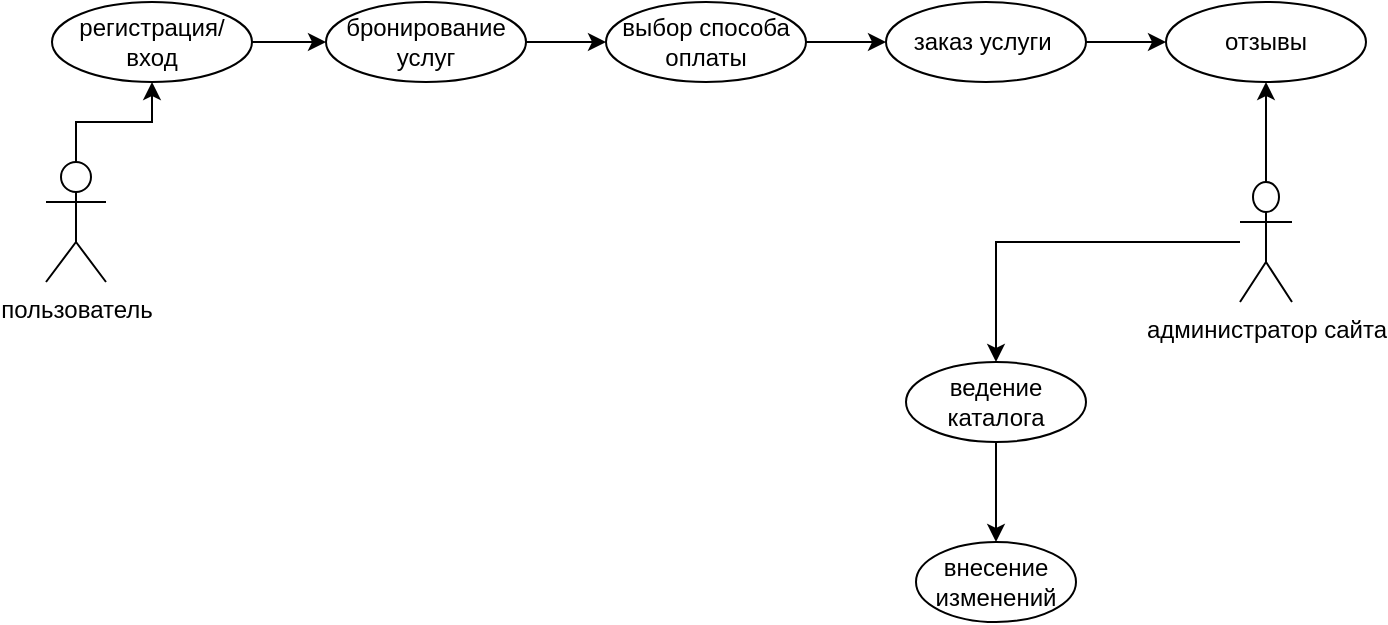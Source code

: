 <mxfile version="20.4.1" type="device"><diagram id="kIekuZj5HahYz84BiC2z" name="Страница 1"><mxGraphModel dx="1422" dy="789" grid="1" gridSize="10" guides="1" tooltips="1" connect="1" arrows="1" fold="1" page="1" pageScale="1" pageWidth="827" pageHeight="1169" math="0" shadow="0"><root><mxCell id="0"/><mxCell id="1" parent="0"/><mxCell id="19txa-ogVy9UiOwWPpfy-50" value="" style="edgeStyle=orthogonalEdgeStyle;rounded=0;orthogonalLoop=1;jettySize=auto;html=1;" edge="1" parent="1" source="19txa-ogVy9UiOwWPpfy-1" target="19txa-ogVy9UiOwWPpfy-28"><mxGeometry relative="1" as="geometry"/></mxCell><mxCell id="19txa-ogVy9UiOwWPpfy-1" value="пользователь" style="shape=umlActor;verticalLabelPosition=bottom;verticalAlign=top;html=1;outlineConnect=0;" vertex="1" parent="1"><mxGeometry x="120" y="240" width="30" height="60" as="geometry"/></mxCell><mxCell id="19txa-ogVy9UiOwWPpfy-58" value="" style="edgeStyle=orthogonalEdgeStyle;rounded=0;orthogonalLoop=1;jettySize=auto;html=1;" edge="1" parent="1" source="19txa-ogVy9UiOwWPpfy-28" target="19txa-ogVy9UiOwWPpfy-29"><mxGeometry relative="1" as="geometry"/></mxCell><mxCell id="19txa-ogVy9UiOwWPpfy-28" value="регистрация/вход" style="ellipse;whiteSpace=wrap;html=1;" vertex="1" parent="1"><mxGeometry x="123" y="160" width="100" height="40" as="geometry"/></mxCell><mxCell id="19txa-ogVy9UiOwWPpfy-54" value="" style="edgeStyle=orthogonalEdgeStyle;rounded=0;orthogonalLoop=1;jettySize=auto;html=1;" edge="1" parent="1" source="19txa-ogVy9UiOwWPpfy-29" target="19txa-ogVy9UiOwWPpfy-30"><mxGeometry relative="1" as="geometry"/></mxCell><mxCell id="19txa-ogVy9UiOwWPpfy-29" value="бронирование услуг" style="ellipse;whiteSpace=wrap;html=1;" vertex="1" parent="1"><mxGeometry x="260" y="160" width="100" height="40" as="geometry"/></mxCell><mxCell id="19txa-ogVy9UiOwWPpfy-55" value="" style="edgeStyle=orthogonalEdgeStyle;rounded=0;orthogonalLoop=1;jettySize=auto;html=1;" edge="1" parent="1" source="19txa-ogVy9UiOwWPpfy-30" target="19txa-ogVy9UiOwWPpfy-31"><mxGeometry relative="1" as="geometry"/></mxCell><mxCell id="19txa-ogVy9UiOwWPpfy-30" value="выбор способа оплаты" style="ellipse;whiteSpace=wrap;html=1;" vertex="1" parent="1"><mxGeometry x="400" y="160" width="100" height="40" as="geometry"/></mxCell><mxCell id="19txa-ogVy9UiOwWPpfy-56" value="" style="edgeStyle=orthogonalEdgeStyle;rounded=0;orthogonalLoop=1;jettySize=auto;html=1;" edge="1" parent="1" source="19txa-ogVy9UiOwWPpfy-31" target="19txa-ogVy9UiOwWPpfy-32"><mxGeometry relative="1" as="geometry"/></mxCell><mxCell id="19txa-ogVy9UiOwWPpfy-31" value="заказ услуги&amp;nbsp;" style="ellipse;whiteSpace=wrap;html=1;" vertex="1" parent="1"><mxGeometry x="540" y="160" width="100" height="40" as="geometry"/></mxCell><mxCell id="19txa-ogVy9UiOwWPpfy-32" value="отзывы" style="ellipse;whiteSpace=wrap;html=1;" vertex="1" parent="1"><mxGeometry x="680" y="160" width="100" height="40" as="geometry"/></mxCell><mxCell id="19txa-ogVy9UiOwWPpfy-49" value="" style="edgeStyle=orthogonalEdgeStyle;rounded=0;orthogonalLoop=1;jettySize=auto;html=1;" edge="1" parent="1" source="19txa-ogVy9UiOwWPpfy-33" target="19txa-ogVy9UiOwWPpfy-36"><mxGeometry relative="1" as="geometry"/></mxCell><mxCell id="19txa-ogVy9UiOwWPpfy-53" value="" style="edgeStyle=orthogonalEdgeStyle;rounded=0;orthogonalLoop=1;jettySize=auto;html=1;" edge="1" parent="1" source="19txa-ogVy9UiOwWPpfy-33" target="19txa-ogVy9UiOwWPpfy-32"><mxGeometry relative="1" as="geometry"/></mxCell><mxCell id="19txa-ogVy9UiOwWPpfy-33" value="администратор сайта" style="shape=umlActor;verticalLabelPosition=bottom;verticalAlign=top;html=1;outlineConnect=0;" vertex="1" parent="1"><mxGeometry x="717" y="250" width="26" height="60" as="geometry"/></mxCell><mxCell id="19txa-ogVy9UiOwWPpfy-48" value="" style="edgeStyle=orthogonalEdgeStyle;rounded=0;orthogonalLoop=1;jettySize=auto;html=1;" edge="1" parent="1" source="19txa-ogVy9UiOwWPpfy-36" target="19txa-ogVy9UiOwWPpfy-46"><mxGeometry relative="1" as="geometry"/></mxCell><mxCell id="19txa-ogVy9UiOwWPpfy-36" value="ведение каталога" style="ellipse;whiteSpace=wrap;html=1;" vertex="1" parent="1"><mxGeometry x="550" y="340" width="90" height="40" as="geometry"/></mxCell><mxCell id="19txa-ogVy9UiOwWPpfy-46" value="внесение изменений" style="ellipse;whiteSpace=wrap;html=1;" vertex="1" parent="1"><mxGeometry x="555" y="430" width="80" height="40" as="geometry"/></mxCell></root></mxGraphModel></diagram></mxfile>